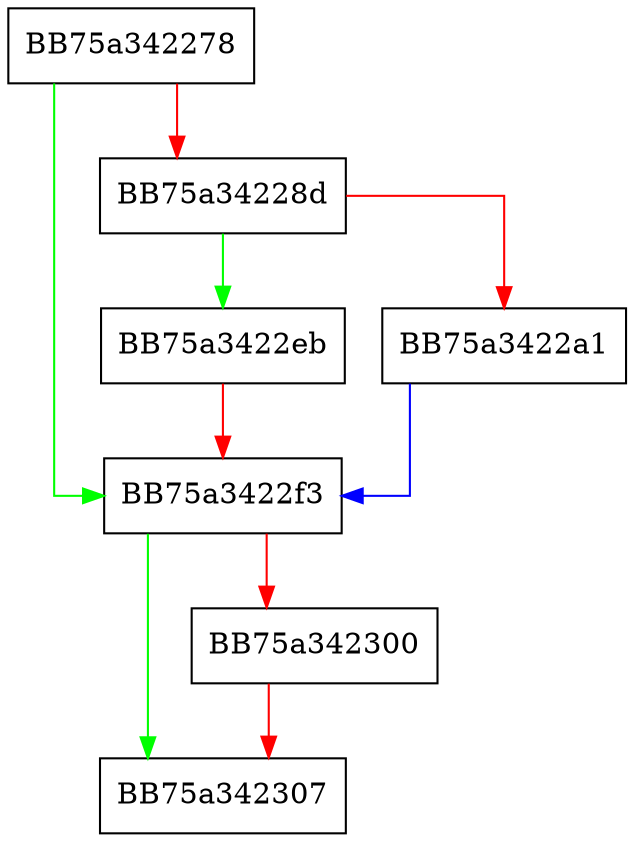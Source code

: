 digraph msil_env_throw {
  node [shape="box"];
  graph [splines=ortho];
  BB75a342278 -> BB75a3422f3 [color="green"];
  BB75a342278 -> BB75a34228d [color="red"];
  BB75a34228d -> BB75a3422eb [color="green"];
  BB75a34228d -> BB75a3422a1 [color="red"];
  BB75a3422a1 -> BB75a3422f3 [color="blue"];
  BB75a3422eb -> BB75a3422f3 [color="red"];
  BB75a3422f3 -> BB75a342307 [color="green"];
  BB75a3422f3 -> BB75a342300 [color="red"];
  BB75a342300 -> BB75a342307 [color="red"];
}